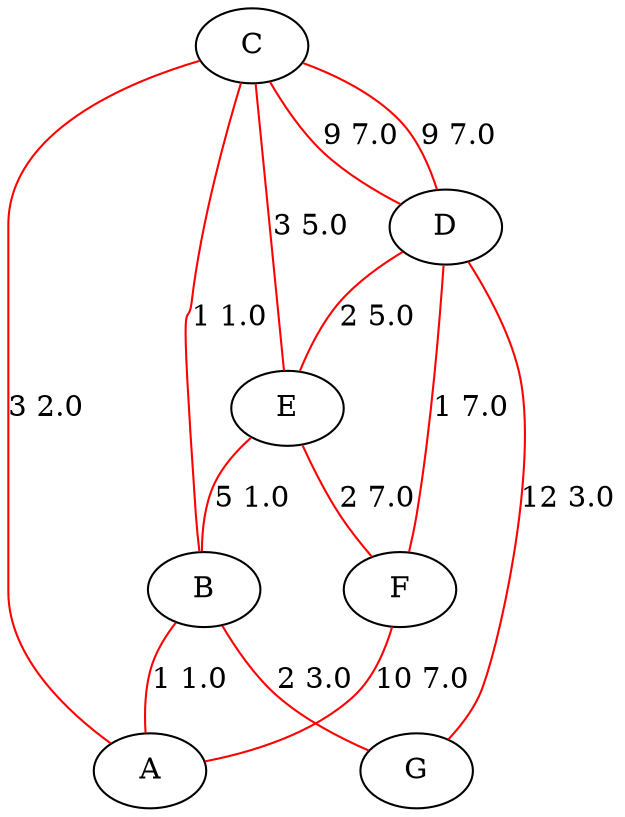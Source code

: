 ## jagadeeshdot - tpdfC:/Users/omer/Desktop/UCSC/Data Structures with Java/homework/graphexamples/fig/17tree.dot.dot-oC:/Users/omer/Desktop/UCSC/Data Structures with Java/homework/graphexamples/fig/17tree.dot.dot.pdf
digraph g{
edge [dir=none, color=red]
  C -> D [label = "9 7.0"]
  C -> E [label = "3 5.0"]
  C -> B [label = "1 1.0"]
  C -> D [label = "9 7.0"]
  C -> A [label = "3 2.0"]
  D -> E [label = "2 5.0"]
  D -> G [label = "12 3.0"]
  D -> F [label = "1 7.0"]
  E -> B [label = "5 1.0"]
  E -> F [label = "2 7.0"]
  B -> G [label = "2 3.0"]
  B -> A [label = "1 1.0"]
  F -> A [label = "10 7.0"]
}